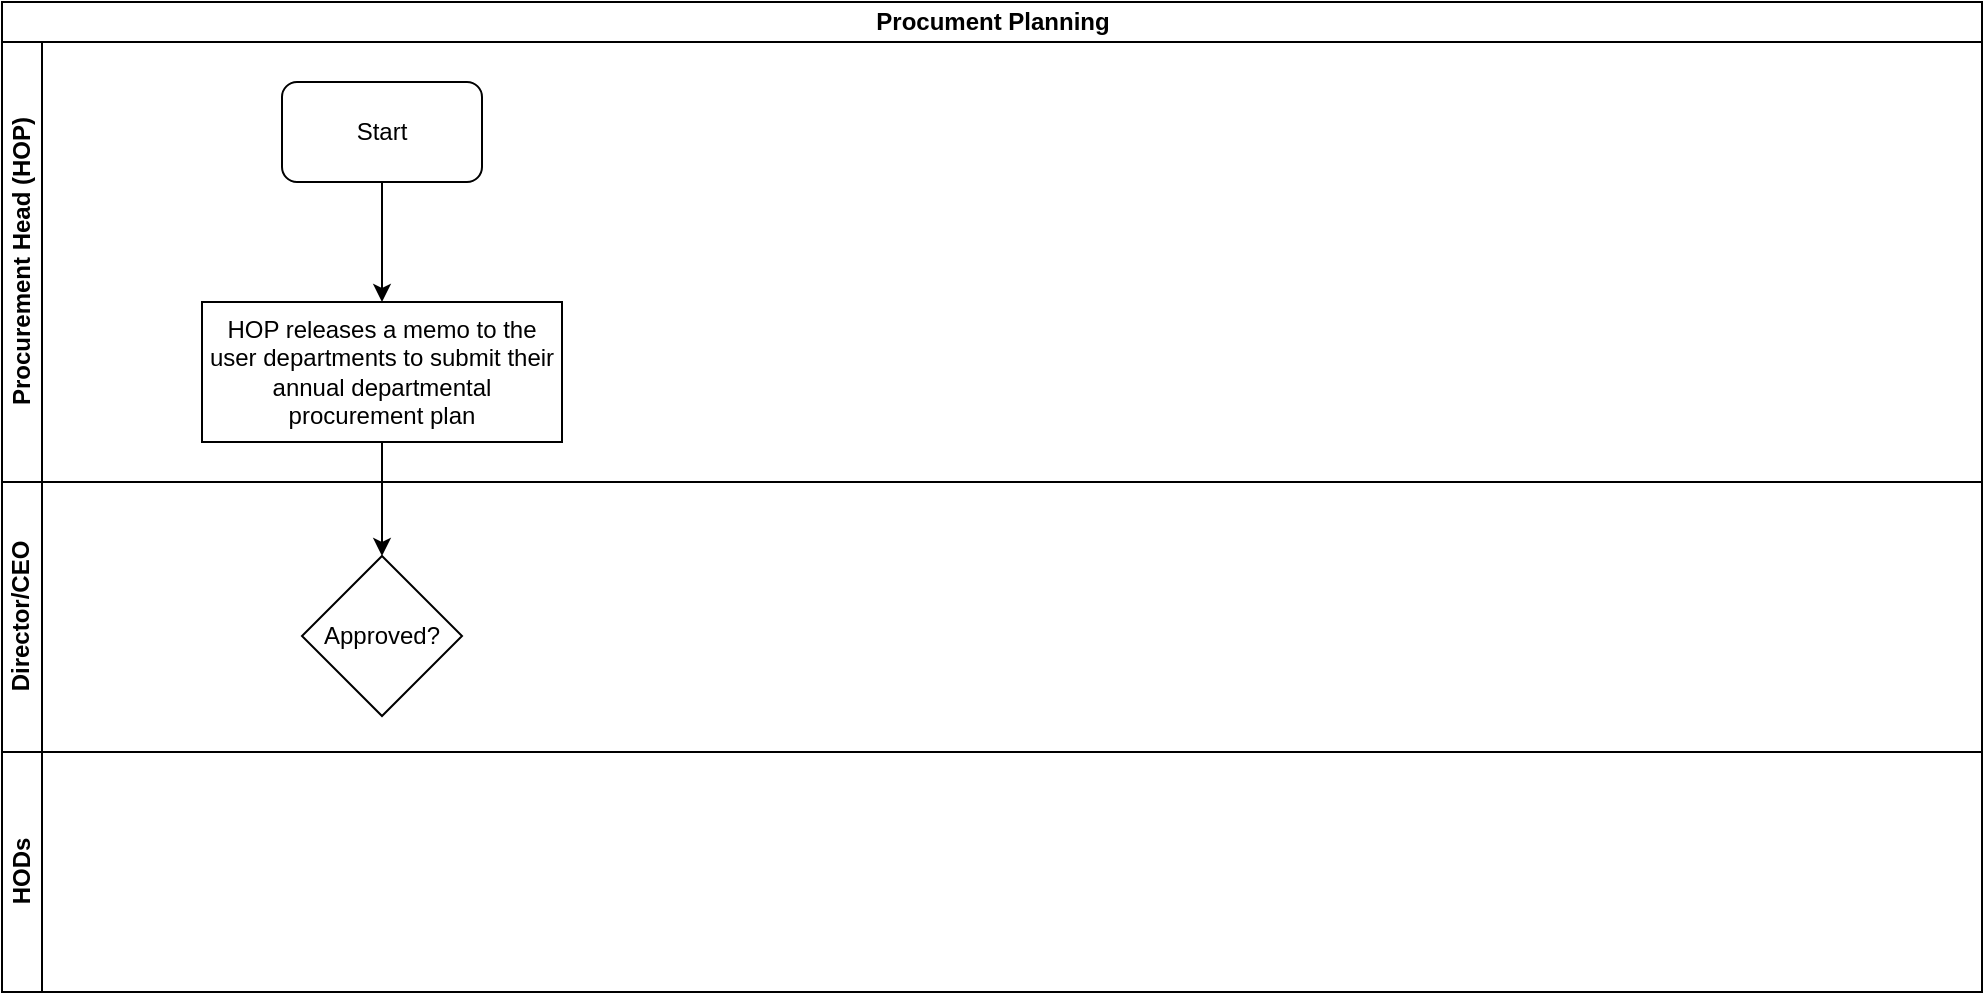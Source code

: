 <mxfile version="13.10.1" type="github">
  <diagram id="FXjvPFPHhPnZGBNNQgGh" name="Page-1">
    <mxGraphModel dx="1038" dy="547" grid="1" gridSize="10" guides="1" tooltips="1" connect="1" arrows="1" fold="1" page="1" pageScale="1" pageWidth="1169" pageHeight="827" math="0" shadow="0">
      <root>
        <mxCell id="0" />
        <mxCell id="1" parent="0" />
        <mxCell id="JtPgS3tdn7TSqu4Dtihu-1" value="Procument Planning" style="swimlane;html=1;childLayout=stackLayout;resizeParent=1;resizeParentMax=0;horizontal=1;startSize=20;horizontalStack=0;" vertex="1" parent="1">
          <mxGeometry x="30" y="10" width="990" height="495" as="geometry" />
        </mxCell>
        <mxCell id="JtPgS3tdn7TSqu4Dtihu-2" value="Procurement Head (HOP)" style="swimlane;html=1;startSize=20;horizontal=0;" vertex="1" parent="JtPgS3tdn7TSqu4Dtihu-1">
          <mxGeometry y="20" width="990" height="220" as="geometry" />
        </mxCell>
        <mxCell id="JtPgS3tdn7TSqu4Dtihu-6" value="Start" style="rounded=1;whiteSpace=wrap;html=1;" vertex="1" parent="JtPgS3tdn7TSqu4Dtihu-2">
          <mxGeometry x="140" y="20" width="100" height="50" as="geometry" />
        </mxCell>
        <mxCell id="JtPgS3tdn7TSqu4Dtihu-9" value="HOP releases a memo to the user departments to submit their annual departmental procurement plan" style="rounded=0;whiteSpace=wrap;html=1;" vertex="1" parent="JtPgS3tdn7TSqu4Dtihu-2">
          <mxGeometry x="100" y="130" width="180" height="70" as="geometry" />
        </mxCell>
        <mxCell id="JtPgS3tdn7TSqu4Dtihu-8" value="" style="edgeStyle=orthogonalEdgeStyle;rounded=0;orthogonalLoop=1;jettySize=auto;html=1;entryX=0.5;entryY=0;entryDx=0;entryDy=0;" edge="1" parent="JtPgS3tdn7TSqu4Dtihu-2" source="JtPgS3tdn7TSqu4Dtihu-6" target="JtPgS3tdn7TSqu4Dtihu-9">
          <mxGeometry relative="1" as="geometry">
            <mxPoint x="190" y="145" as="targetPoint" />
          </mxGeometry>
        </mxCell>
        <mxCell id="JtPgS3tdn7TSqu4Dtihu-3" value="Director/CEO" style="swimlane;html=1;startSize=20;horizontal=0;" vertex="1" parent="JtPgS3tdn7TSqu4Dtihu-1">
          <mxGeometry y="240" width="990" height="135" as="geometry" />
        </mxCell>
        <mxCell id="JtPgS3tdn7TSqu4Dtihu-12" value="Approved?" style="rhombus;whiteSpace=wrap;html=1;" vertex="1" parent="JtPgS3tdn7TSqu4Dtihu-3">
          <mxGeometry x="150" y="37" width="80" height="80" as="geometry" />
        </mxCell>
        <mxCell id="JtPgS3tdn7TSqu4Dtihu-4" value="HODs" style="swimlane;html=1;startSize=20;horizontal=0;" vertex="1" parent="JtPgS3tdn7TSqu4Dtihu-1">
          <mxGeometry y="375" width="990" height="120" as="geometry" />
        </mxCell>
        <mxCell id="JtPgS3tdn7TSqu4Dtihu-11" value="" style="edgeStyle=orthogonalEdgeStyle;rounded=0;orthogonalLoop=1;jettySize=auto;html=1;entryX=0.5;entryY=0;entryDx=0;entryDy=0;" edge="1" parent="JtPgS3tdn7TSqu4Dtihu-1" source="JtPgS3tdn7TSqu4Dtihu-9" target="JtPgS3tdn7TSqu4Dtihu-12">
          <mxGeometry relative="1" as="geometry">
            <mxPoint x="190" y="290" as="targetPoint" />
          </mxGeometry>
        </mxCell>
      </root>
    </mxGraphModel>
  </diagram>
</mxfile>
